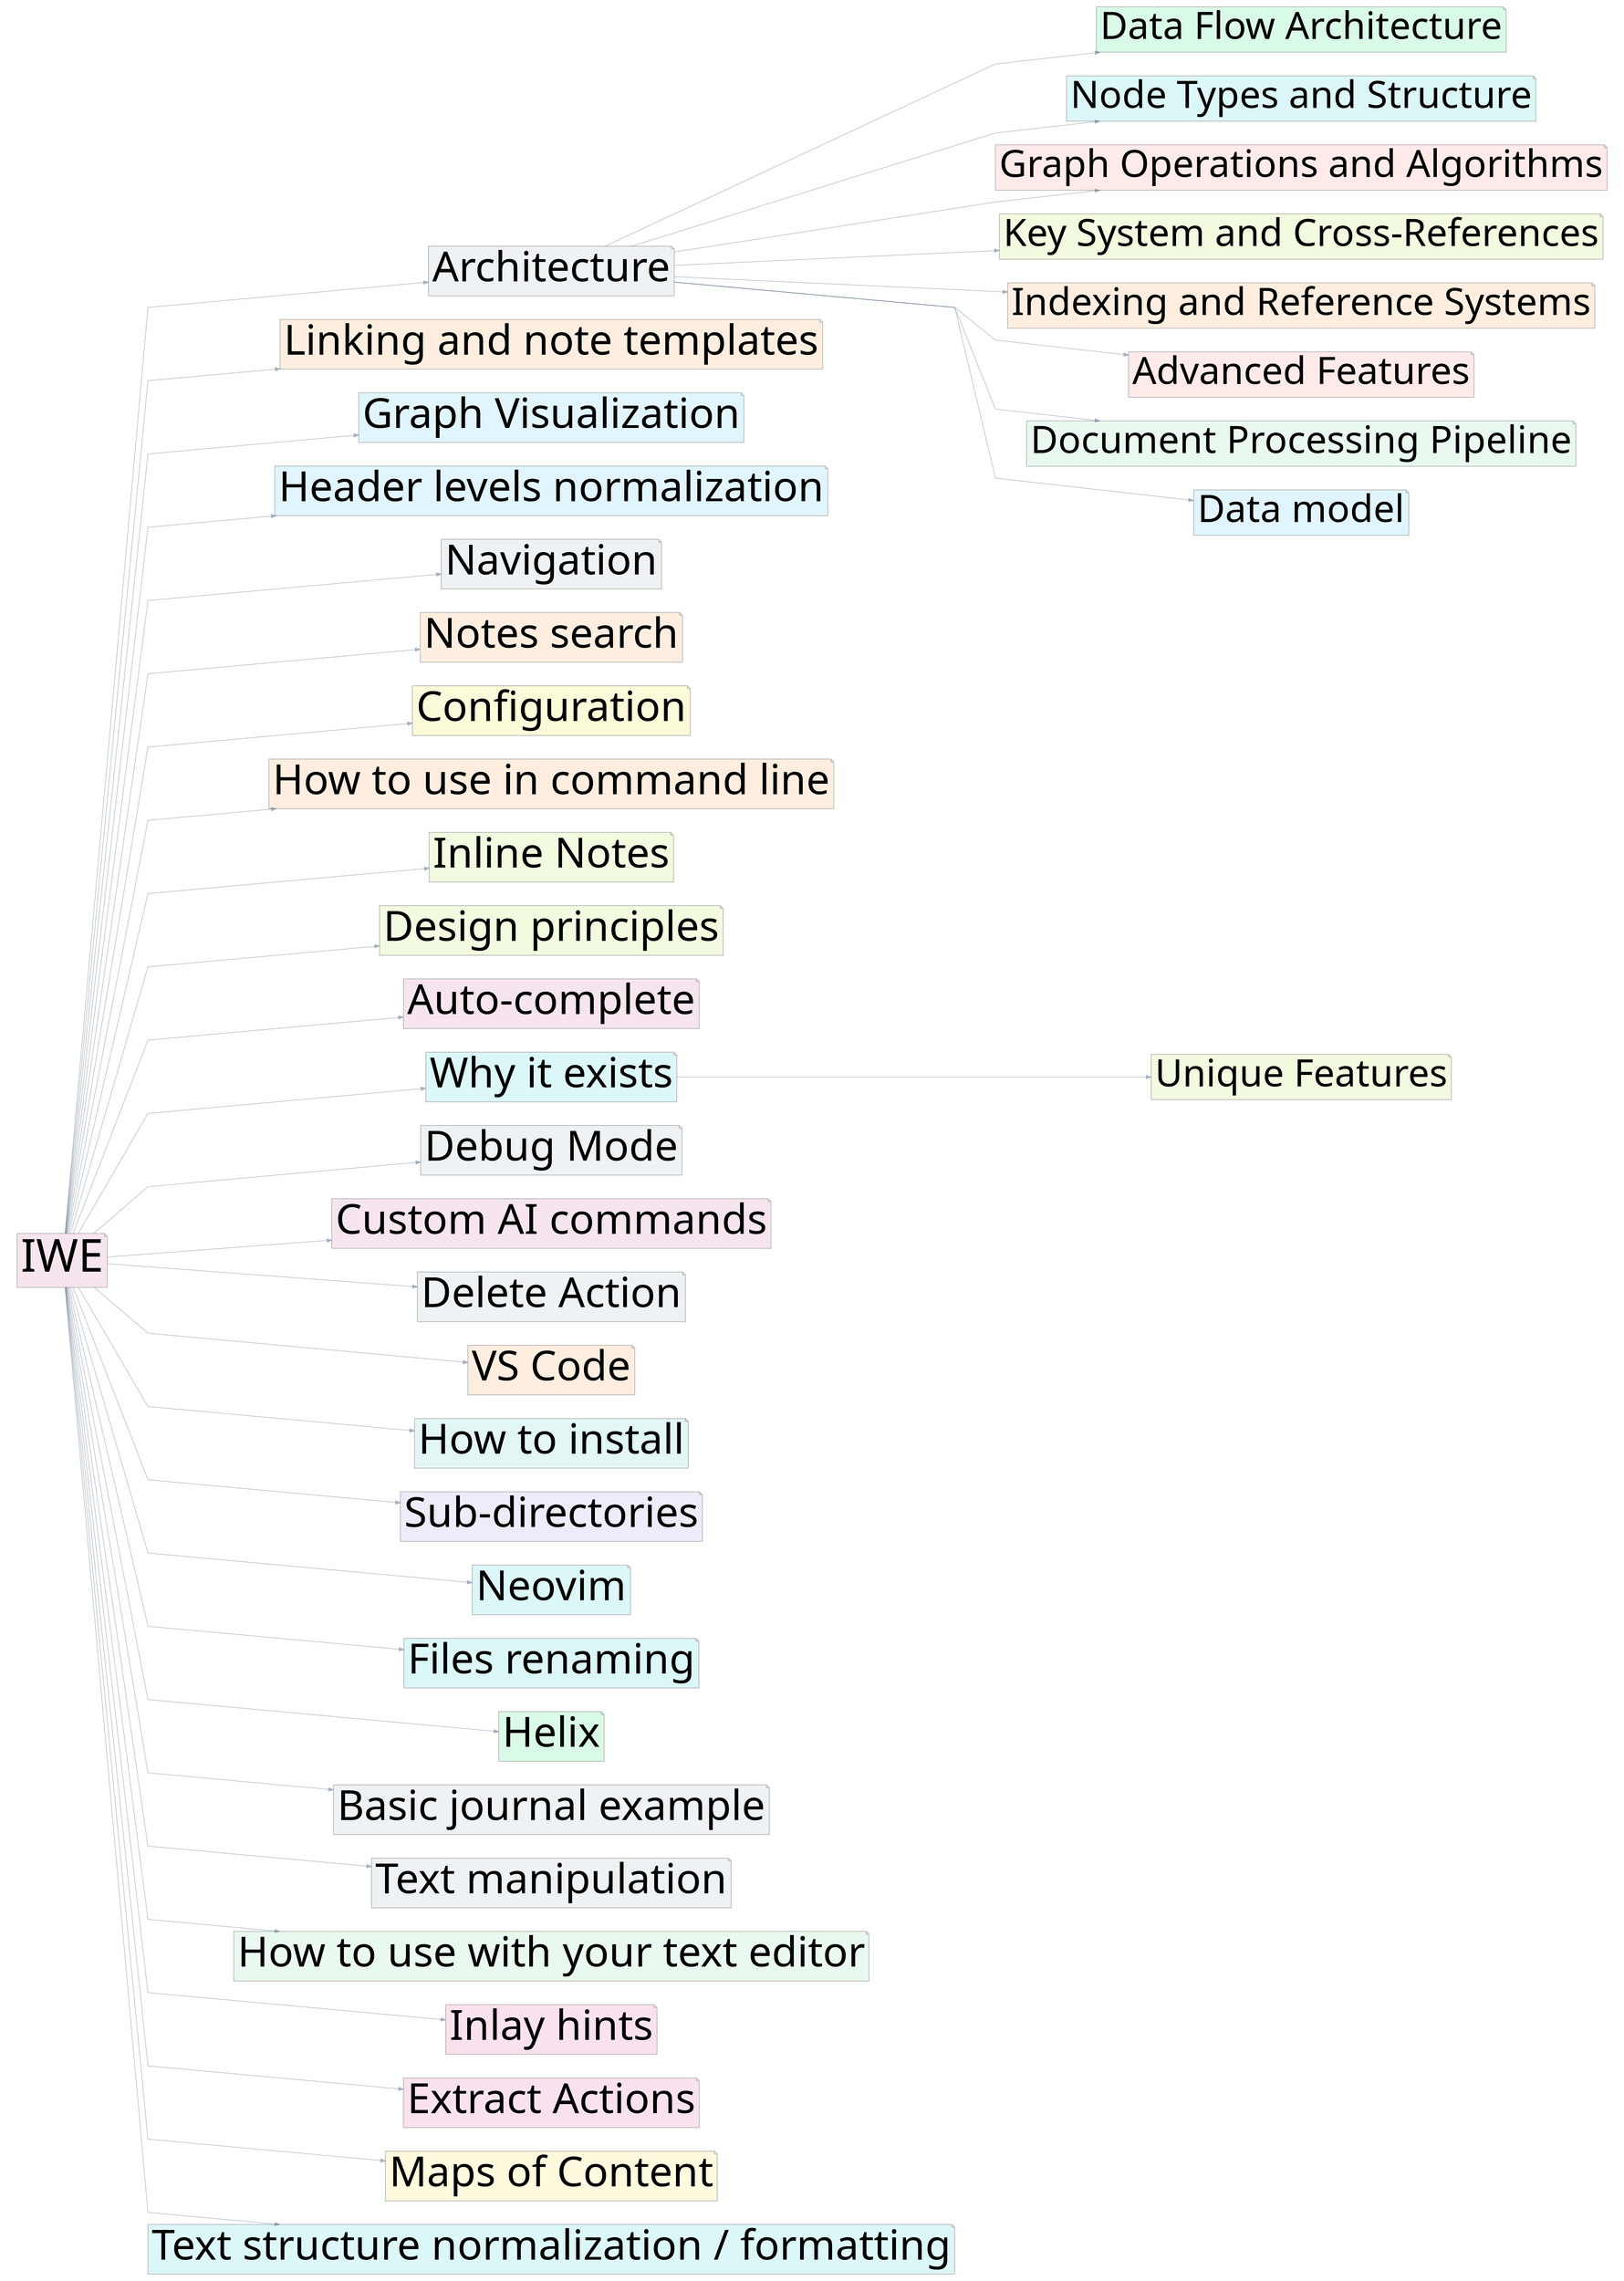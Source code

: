 digraph G {
  rankdir=LR
  fontname=Verdana
  fontsize=13
  nodesep=0.7
  splines=polyline
  pad="0.5,0.2"
  ranksep=1.2
  overlap=false
  164[label="Data Flow Architecture",fillcolor="#d9fae7",fontsize=80,fontname=Verdana,color="#b3b3b3",penwidth=1.5,shape=note,style=filled]
  1[label="Architecture",fillcolor="#eef2f5",fontsize=88,fontname=Verdana,color="#b3b3b3",penwidth=1.5,shape=note,style=filled]
  272[label="Linking and note templates",fillcolor="#ffeee0",fontsize=88,fontname=Verdana,color="#b3b3b3",penwidth=1.5,shape=note,style=filled]
  625[label="Graph Visualization",fillcolor="#e1f5fe",fontsize=88,fontname=Verdana,color="#b3b3b3",penwidth=1.5,shape=note,style=filled]
  1285[label="Node Types and Structure",fillcolor="#dcf7f7",fontsize=80,fontname=Verdana,color="#b3b3b3",penwidth=1.5,shape=note,style=filled]
  574[label="Header levels normalization",fillcolor="#e1f5fe",fontsize=88,fontname=Verdana,color="#b3b3b3",penwidth=1.5,shape=note,style=filled]
  568[label="Navigation",fillcolor="#eef2f5",fontsize=88,fontname=Verdana,color="#b3b3b3",penwidth=1.5,shape=note,style=filled]
  588[label="Notes search",fillcolor="#ffeee0",fontsize=88,fontname=Verdana,color="#b3b3b3",penwidth=1.5,shape=note,style=filled]
  90[label="Configuration",fillcolor="#fbfbda",fontsize=88,fontname=Verdana,color="#b3b3b3",penwidth=1.5,shape=note,style=filled]
  698[label="How to use in command line",fillcolor="#ffeee0",fontsize=88,fontname=Verdana,color="#b3b3b3",penwidth=1.5,shape=note,style=filled]
  544[label="Inline Notes",fillcolor="#f2fadf",fontsize=88,fontname=Verdana,color="#b3b3b3",penwidth=1.5,shape=note,style=filled]
  219[label="Design principles",fillcolor="#f2fadf",fontsize=88,fontname=Verdana,color="#b3b3b3",penwidth=1.5,shape=note,style=filled]
  347[label="Auto-complete",fillcolor="#f6e5ee",fontsize=88,fontname=Verdana,color="#b3b3b3",penwidth=1.5,shape=note,style=filled]
  1449[label="Why it exists",fillcolor="#dcf7f7",fontsize=88,fontname=Verdana,color="#b3b3b3",penwidth=1.5,shape=note,style=filled]
  207[label="Debug Mode",fillcolor="#eef2f5",fontsize=88,fontname=Verdana,color="#b3b3b3",penwidth=1.5,shape=note,style=filled]
  267[label="Custom AI commands",fillcolor="#f6e5ee",fontsize=88,fontname=Verdana,color="#b3b3b3",penwidth=1.5,shape=note,style=filled]
  823[label="Graph Operations and Algorithms",fillcolor="#ffeaea",fontsize=80,fontname=Verdana,color="#b3b3b3",penwidth=1.5,shape=note,style=filled]
  350[label="Delete Action",fillcolor="#eef2f5",fontsize=88,fontname=Verdana,color="#b3b3b3",penwidth=1.5,shape=note,style=filled]
  1310[label="VS Code",fillcolor="#ffeee0",fontsize=88,fontname=Verdana,color="#b3b3b3",penwidth=1.5,shape=note,style=filled]
  1059[label="Key System and Cross-References",fillcolor="#f2fadf",fontsize=80,fontname=Verdana,color="#b3b3b3",penwidth=1.5,shape=note,style=filled]
  874[label="How to install",fillcolor="#e2f6f6",fontsize=88,fontname=Verdana,color="#b3b3b3",penwidth=1.5,shape=note,style=filled]
  1039[label="Indexing and Reference Systems",fillcolor="#ffeee0",fontsize=80,fontname=Verdana,color="#b3b3b3",penwidth=1.5,shape=note,style=filled]
  834[label="Advanced Features",fillcolor="#ffeaea",fontsize=80,fontname=Verdana,color="#b3b3b3",penwidth=1.5,shape=note,style=filled]
  596[label="Sub-directories",fillcolor="#eeebfa",fontsize=88,fontname=Verdana,color="#b3b3b3",penwidth=1.5,shape=note,style=filled]
  1148[label="Neovim",fillcolor="#dcf7f7",fontsize=88,fontname=Verdana,color="#b3b3b3",penwidth=1.5,shape=note,style=filled]
  585[label="Files renaming",fillcolor="#dcf7f7",fontsize=88,fontname=Verdana,color="#b3b3b3",penwidth=1.5,shape=note,style=filled]
  861[label="Helix",fillcolor="#d9fae7",fontsize=88,fontname=Verdana,color="#b3b3b3",penwidth=1.5,shape=note,style=filled]
  229[label="Document Processing Pipeline",fillcolor="#e9f9ef",fontsize=80,fontname=Verdana,color="#b3b3b3",penwidth=1.5,shape=note,style=filled]
  246[label="Basic journal example",fillcolor="#eef2f5",fontsize=88,fontname=Verdana,color="#b3b3b3",penwidth=1.5,shape=note,style=filled]
  618[label="Text manipulation",fillcolor="#eef2f5",fontsize=88,fontname=Verdana,color="#b3b3b3",penwidth=1.5,shape=note,style=filled]
  887[label="How to use with your text editor",fillcolor="#e9f9ef",fontsize=88,fontname=Verdana,color="#b3b3b3",penwidth=1.5,shape=note,style=filled]
  540[label="Inlay hints",fillcolor="#fae1ee",fontsize=88,fontname=Verdana,color="#b3b3b3",penwidth=1.5,shape=note,style=filled]
  375[label="Extract Actions",fillcolor="#fae1ee",fontsize=88,fontname=Verdana,color="#b3b3b3",penwidth=1.5,shape=note,style=filled]
  1077[label="Maps of Content",fillcolor="#fff9de",fontsize=88,fontname=Verdana,color="#b3b3b3",penwidth=1.5,shape=note,style=filled]
  12[label="Unique Features",fillcolor="#f2fadf",fontsize=80,fontname=Verdana,color="#b3b3b3",penwidth=1.5,shape=note,style=filled]
  1002[label="IWE",fillcolor="#f6e5ee",fontsize=96,fontname=Verdana,color="#b3b3b3",penwidth=1.5,shape=note,style=filled]
  339[label="Text structure normalization / formatting",fillcolor="#dcf7f7",fontsize=88,fontname=Verdana,color="#b3b3b3",penwidth=1.5,shape=note,style=filled]
  189[label="Data model",fillcolor="#e1f5fe",fontsize=80,fontname=Verdana,color="#b3b3b3",penwidth=1.5,shape=note,style=filled]
  1 -> 1059 [color="#38546c66",arrowhead=normal,penwidth=1.2]
  1 -> 164 [color="#38546c66",arrowhead=normal,penwidth=1.2]
  1 -> 1039 [color="#38546c66",arrowhead=normal,penwidth=1.2]
  1 -> 823 [color="#38546c66",arrowhead=normal,penwidth=1.2]
  1 -> 189 [color="#38546c66",arrowhead=normal,penwidth=1.2]
  1 -> 834 [color="#38546c66",arrowhead=normal,penwidth=1.2]
  1 -> 1285 [color="#38546c66",arrowhead=normal,penwidth=1.2]
  1 -> 229 [color="#38546c66",arrowhead=normal,penwidth=1.2]
  1449 -> 12 [color="#38546c66",arrowhead=normal,penwidth=1.2]
  1002 -> 887 [color="#38546c66",arrowhead=normal,penwidth=1.2]
  1002 -> 585 [color="#38546c66",arrowhead=normal,penwidth=1.2]
  1002 -> 568 [color="#38546c66",arrowhead=normal,penwidth=1.2]
  1002 -> 207 [color="#38546c66",arrowhead=normal,penwidth=1.2]
  1002 -> 544 [color="#38546c66",arrowhead=normal,penwidth=1.2]
  1002 -> 618 [color="#38546c66",arrowhead=normal,penwidth=1.2]
  1002 -> 267 [color="#38546c66",arrowhead=normal,penwidth=1.2]
  1002 -> 861 [color="#38546c66",arrowhead=normal,penwidth=1.2]
  1002 -> 574 [color="#38546c66",arrowhead=normal,penwidth=1.2]
  1002 -> 698 [color="#38546c66",arrowhead=normal,penwidth=1.2]
  1002 -> 1449 [color="#38546c66",arrowhead=normal,penwidth=1.2]
  1002 -> 347 [color="#38546c66",arrowhead=normal,penwidth=1.2]
  1002 -> 246 [color="#38546c66",arrowhead=normal,penwidth=1.2]
  1002 -> 375 [color="#38546c66",arrowhead=normal,penwidth=1.2]
  1002 -> 596 [color="#38546c66",arrowhead=normal,penwidth=1.2]
  1002 -> 1310 [color="#38546c66",arrowhead=normal,penwidth=1.2]
  1002 -> 540 [color="#38546c66",arrowhead=normal,penwidth=1.2]
  1002 -> 1 [color="#38546c66",arrowhead=normal,penwidth=1.2]
  1002 -> 1148 [color="#38546c66",arrowhead=normal,penwidth=1.2]
  1002 -> 588 [color="#38546c66",arrowhead=normal,penwidth=1.2]
  1002 -> 874 [color="#38546c66",arrowhead=normal,penwidth=1.2]
  1002 -> 339 [color="#38546c66",arrowhead=normal,penwidth=1.2]
  1002 -> 90 [color="#38546c66",arrowhead=normal,penwidth=1.2]
  1002 -> 1077 [color="#38546c66",arrowhead=normal,penwidth=1.2]
  1002 -> 272 [color="#38546c66",arrowhead=normal,penwidth=1.2]
  1002 -> 625 [color="#38546c66",arrowhead=normal,penwidth=1.2]
  1002 -> 219 [color="#38546c66",arrowhead=normal,penwidth=1.2]
  1002 -> 350 [color="#38546c66",arrowhead=normal,penwidth=1.2]
}
